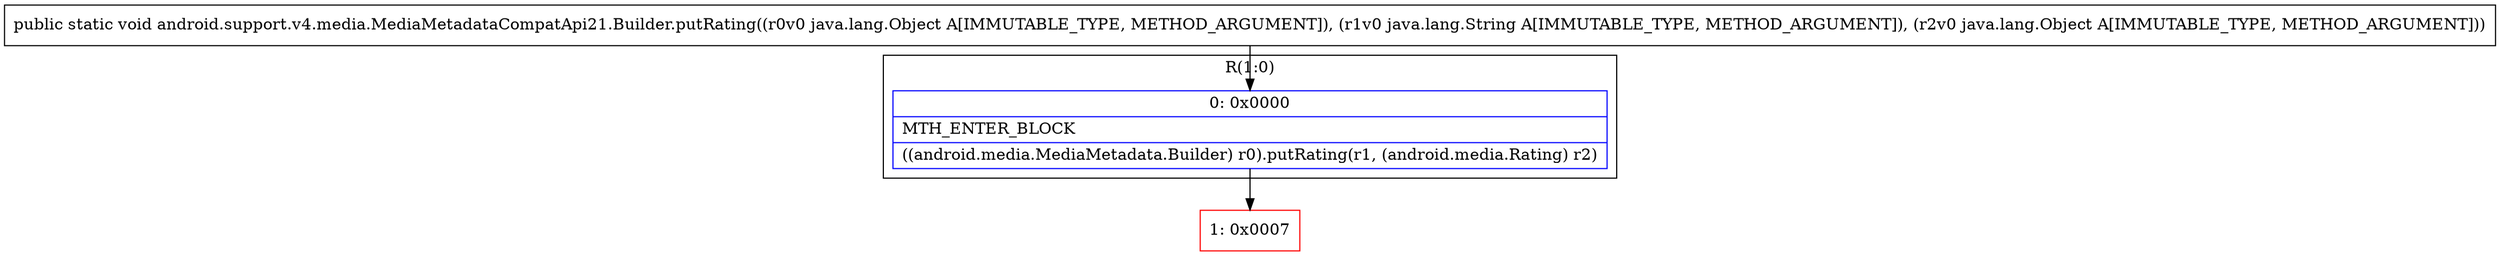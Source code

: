digraph "CFG forandroid.support.v4.media.MediaMetadataCompatApi21.Builder.putRating(Ljava\/lang\/Object;Ljava\/lang\/String;Ljava\/lang\/Object;)V" {
subgraph cluster_Region_1576922643 {
label = "R(1:0)";
node [shape=record,color=blue];
Node_0 [shape=record,label="{0\:\ 0x0000|MTH_ENTER_BLOCK\l|((android.media.MediaMetadata.Builder) r0).putRating(r1, (android.media.Rating) r2)\l}"];
}
Node_1 [shape=record,color=red,label="{1\:\ 0x0007}"];
MethodNode[shape=record,label="{public static void android.support.v4.media.MediaMetadataCompatApi21.Builder.putRating((r0v0 java.lang.Object A[IMMUTABLE_TYPE, METHOD_ARGUMENT]), (r1v0 java.lang.String A[IMMUTABLE_TYPE, METHOD_ARGUMENT]), (r2v0 java.lang.Object A[IMMUTABLE_TYPE, METHOD_ARGUMENT])) }"];
MethodNode -> Node_0;
Node_0 -> Node_1;
}

